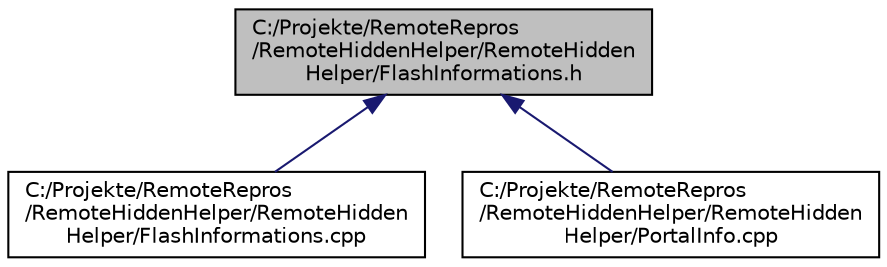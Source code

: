 digraph "C:/Projekte/RemoteRepros/RemoteHiddenHelper/RemoteHiddenHelper/FlashInformations.h"
{
  edge [fontname="Helvetica",fontsize="10",labelfontname="Helvetica",labelfontsize="10"];
  node [fontname="Helvetica",fontsize="10",shape=record];
  Node3 [label="C:/Projekte/RemoteRepros\l/RemoteHiddenHelper/RemoteHidden\lHelper/FlashInformations.h",height=0.2,width=0.4,color="black", fillcolor="grey75", style="filled", fontcolor="black"];
  Node3 -> Node4 [dir="back",color="midnightblue",fontsize="10",style="solid",fontname="Helvetica"];
  Node4 [label="C:/Projekte/RemoteRepros\l/RemoteHiddenHelper/RemoteHidden\lHelper/FlashInformations.cpp",height=0.2,width=0.4,color="black", fillcolor="white", style="filled",URL="$_flash_informations_8cpp.html"];
  Node3 -> Node5 [dir="back",color="midnightblue",fontsize="10",style="solid",fontname="Helvetica"];
  Node5 [label="C:/Projekte/RemoteRepros\l/RemoteHiddenHelper/RemoteHidden\lHelper/PortalInfo.cpp",height=0.2,width=0.4,color="black", fillcolor="white", style="filled",URL="$_portal_info_8cpp.html"];
}
